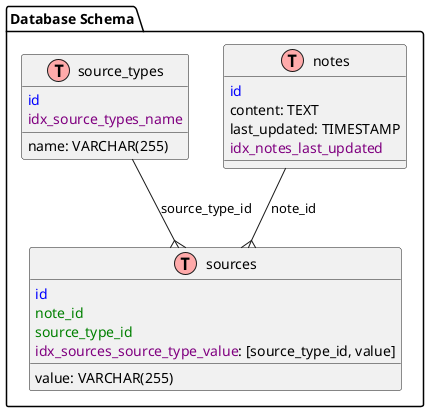 @startuml

!define Table(name,desc) class name as "desc" << (T,#FFAAAA) >>
!define PrimaryKey(x) <color:blue>x</color>
!define ForeignKey(x) <color:green>x</color>
!define Index(x) <color:purple>x</color>

package "Database Schema" {

  Table(notes, "notes") {
    PrimaryKey(id)
    content: TEXT
    last_updated: TIMESTAMP
    Index(idx_notes_last_updated)
  }

  Table(source_types, "source_types") {
    PrimaryKey(id)
    name: VARCHAR(255)
    Index(idx_source_types_name)
  }

  Table(sources, "sources") {
    PrimaryKey(id)
    ForeignKey(note_id)
    ForeignKey(source_type_id)
    value: VARCHAR(255)
    Index(idx_sources_source_type_value): [source_type_id, value]
  }

  notes --{ sources : "note_id"
  source_types --{ sources : "source_type_id"
}

@enduml

